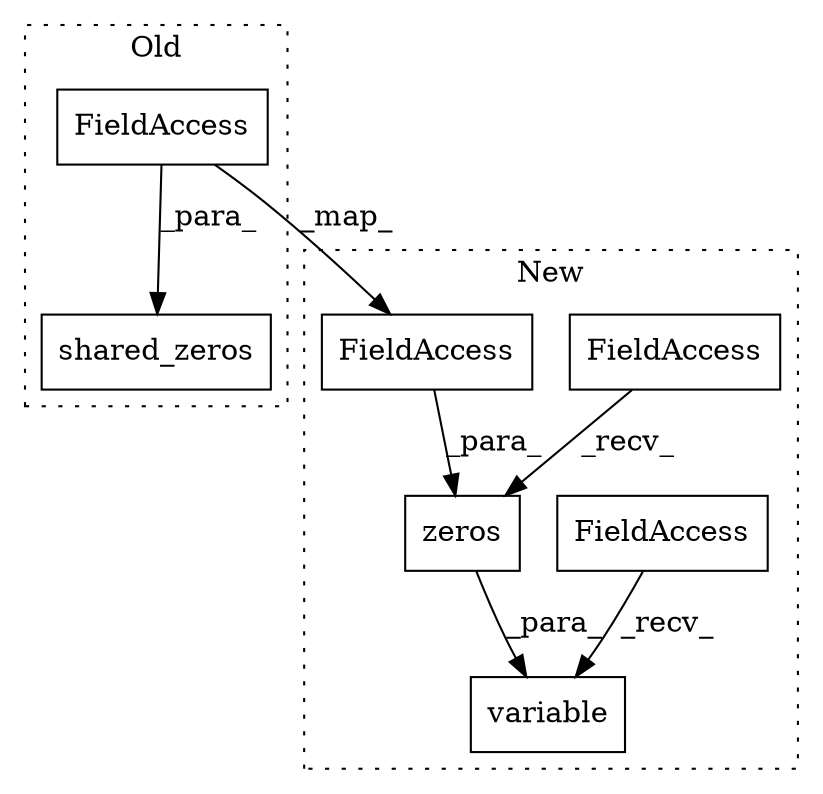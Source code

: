 digraph G {
subgraph cluster0 {
1 [label="shared_zeros" a="32" s="6554,6586" l="13,1" shape="box"];
6 [label="FieldAccess" a="22" s="6567" l="19" shape="box"];
label = "Old";
style="dotted";
}
subgraph cluster1 {
2 [label="variable" a="32" s="6326,6374" l="9,1" shape="box"];
3 [label="FieldAccess" a="22" s="6318" l="7" shape="box"];
4 [label="zeros" a="32" s="6341,6373" l="6,1" shape="box"];
5 [label="FieldAccess" a="22" s="6335" l="5" shape="box"];
7 [label="FieldAccess" a="22" s="6347" l="26" shape="box"];
label = "New";
style="dotted";
}
3 -> 2 [label="_recv_"];
4 -> 2 [label="_para_"];
5 -> 4 [label="_recv_"];
6 -> 7 [label="_map_"];
6 -> 1 [label="_para_"];
7 -> 4 [label="_para_"];
}